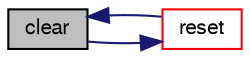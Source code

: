 digraph "clear"
{
  bgcolor="transparent";
  edge [fontname="FreeSans",fontsize="10",labelfontname="FreeSans",labelfontsize="10"];
  node [fontname="FreeSans",fontsize="10",shape=record];
  rankdir="LR";
  Node713 [label="clear",height=0.2,width=0.4,color="black", fillcolor="grey75", style="filled", fontcolor="black"];
  Node713 -> Node714 [color="midnightblue",fontsize="10",style="solid",fontname="FreeSans"];
  Node714 [label="reset",height=0.2,width=0.4,color="red",URL="$a26070.html#a5fe40a6007c13edae2b46c47d7a0c3c7",tooltip="Clear files and reset variables to specified context. "];
  Node714 -> Node713 [color="midnightblue",fontsize="10",style="solid",fontname="FreeSans"];
}
